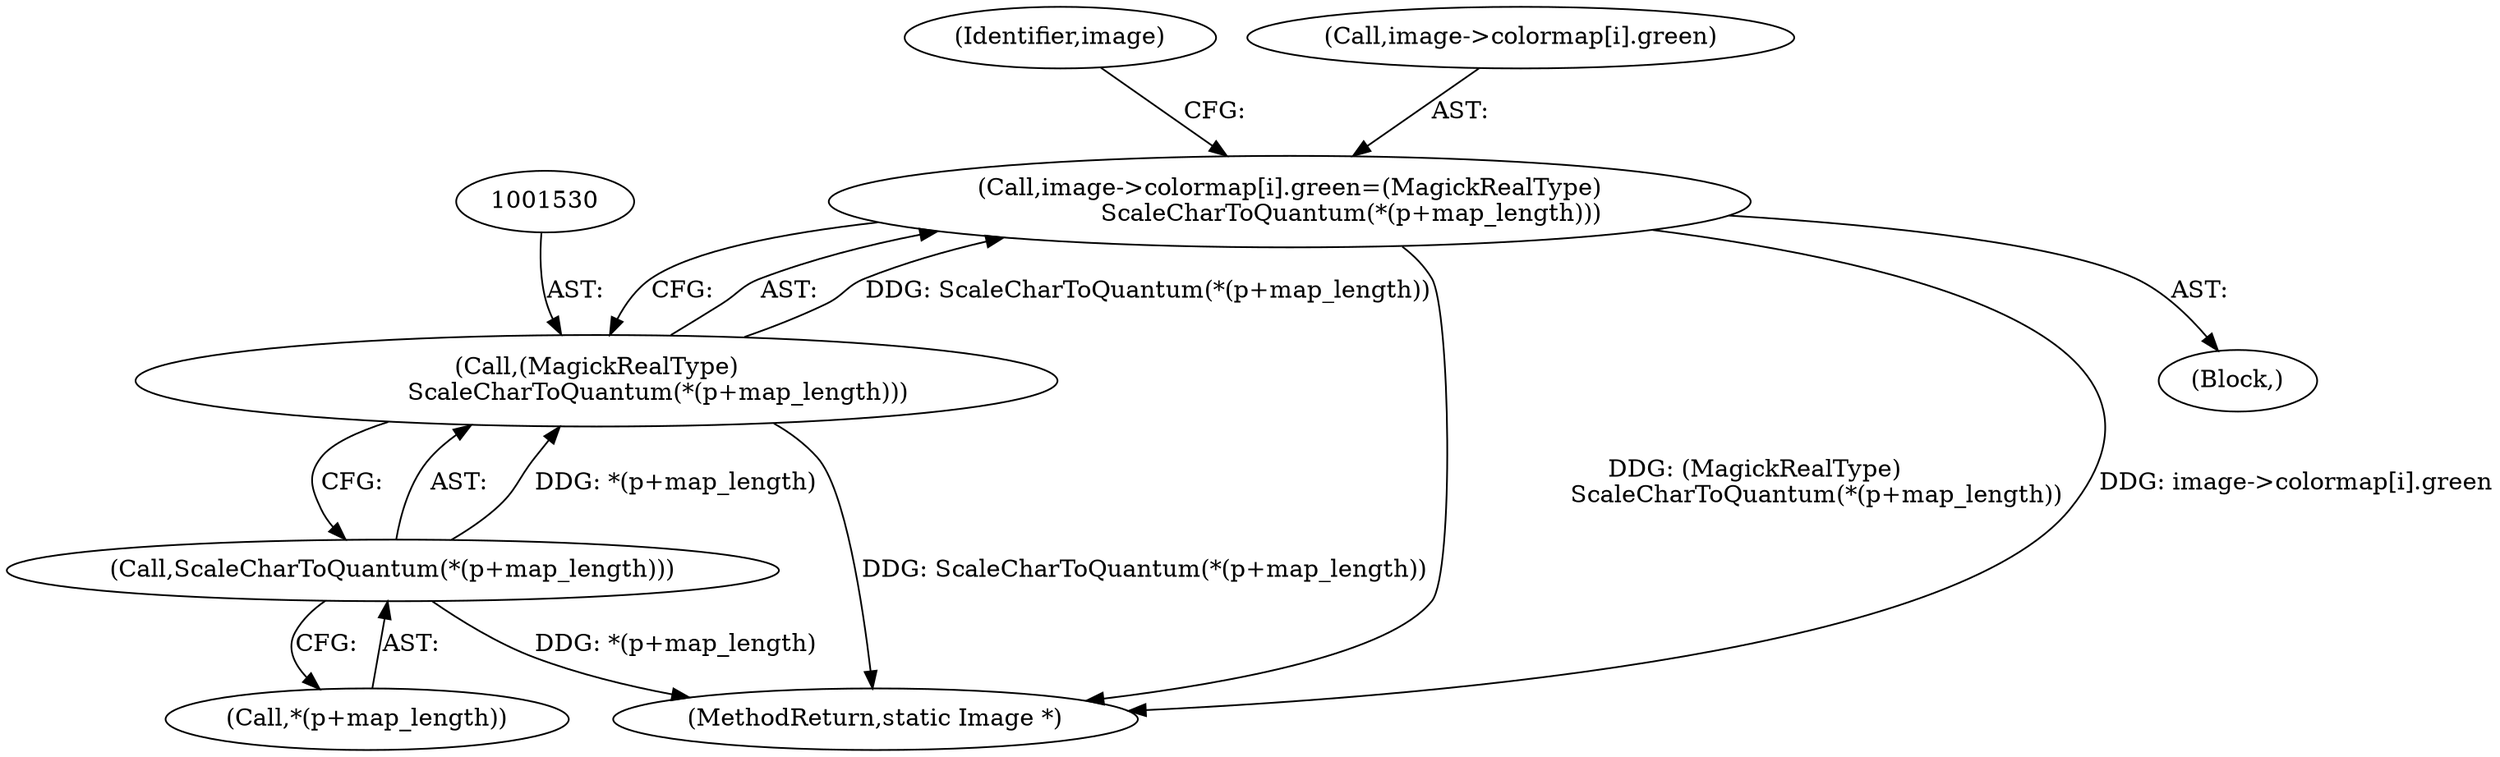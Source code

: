 digraph "0_ImageMagick_1c358ffe0049f768dd49a8a889c1cbf99ac9849b@array" {
"1001521" [label="(Call,image->colormap[i].green=(MagickRealType)\n                ScaleCharToQuantum(*(p+map_length)))"];
"1001529" [label="(Call,(MagickRealType)\n                ScaleCharToQuantum(*(p+map_length)))"];
"1001531" [label="(Call,ScaleCharToQuantum(*(p+map_length)))"];
"1001531" [label="(Call,ScaleCharToQuantum(*(p+map_length)))"];
"1001540" [label="(Identifier,image)"];
"1001521" [label="(Call,image->colormap[i].green=(MagickRealType)\n                ScaleCharToQuantum(*(p+map_length)))"];
"1001529" [label="(Call,(MagickRealType)\n                ScaleCharToQuantum(*(p+map_length)))"];
"1001522" [label="(Call,image->colormap[i].green)"];
"1001975" [label="(MethodReturn,static Image *)"];
"1001532" [label="(Call,*(p+map_length))"];
"1001507" [label="(Block,)"];
"1001521" -> "1001507"  [label="AST: "];
"1001521" -> "1001529"  [label="CFG: "];
"1001522" -> "1001521"  [label="AST: "];
"1001529" -> "1001521"  [label="AST: "];
"1001540" -> "1001521"  [label="CFG: "];
"1001521" -> "1001975"  [label="DDG: (MagickRealType)\n                ScaleCharToQuantum(*(p+map_length))"];
"1001521" -> "1001975"  [label="DDG: image->colormap[i].green"];
"1001529" -> "1001521"  [label="DDG: ScaleCharToQuantum(*(p+map_length))"];
"1001529" -> "1001531"  [label="CFG: "];
"1001530" -> "1001529"  [label="AST: "];
"1001531" -> "1001529"  [label="AST: "];
"1001529" -> "1001975"  [label="DDG: ScaleCharToQuantum(*(p+map_length))"];
"1001531" -> "1001529"  [label="DDG: *(p+map_length)"];
"1001531" -> "1001532"  [label="CFG: "];
"1001532" -> "1001531"  [label="AST: "];
"1001531" -> "1001975"  [label="DDG: *(p+map_length)"];
}
